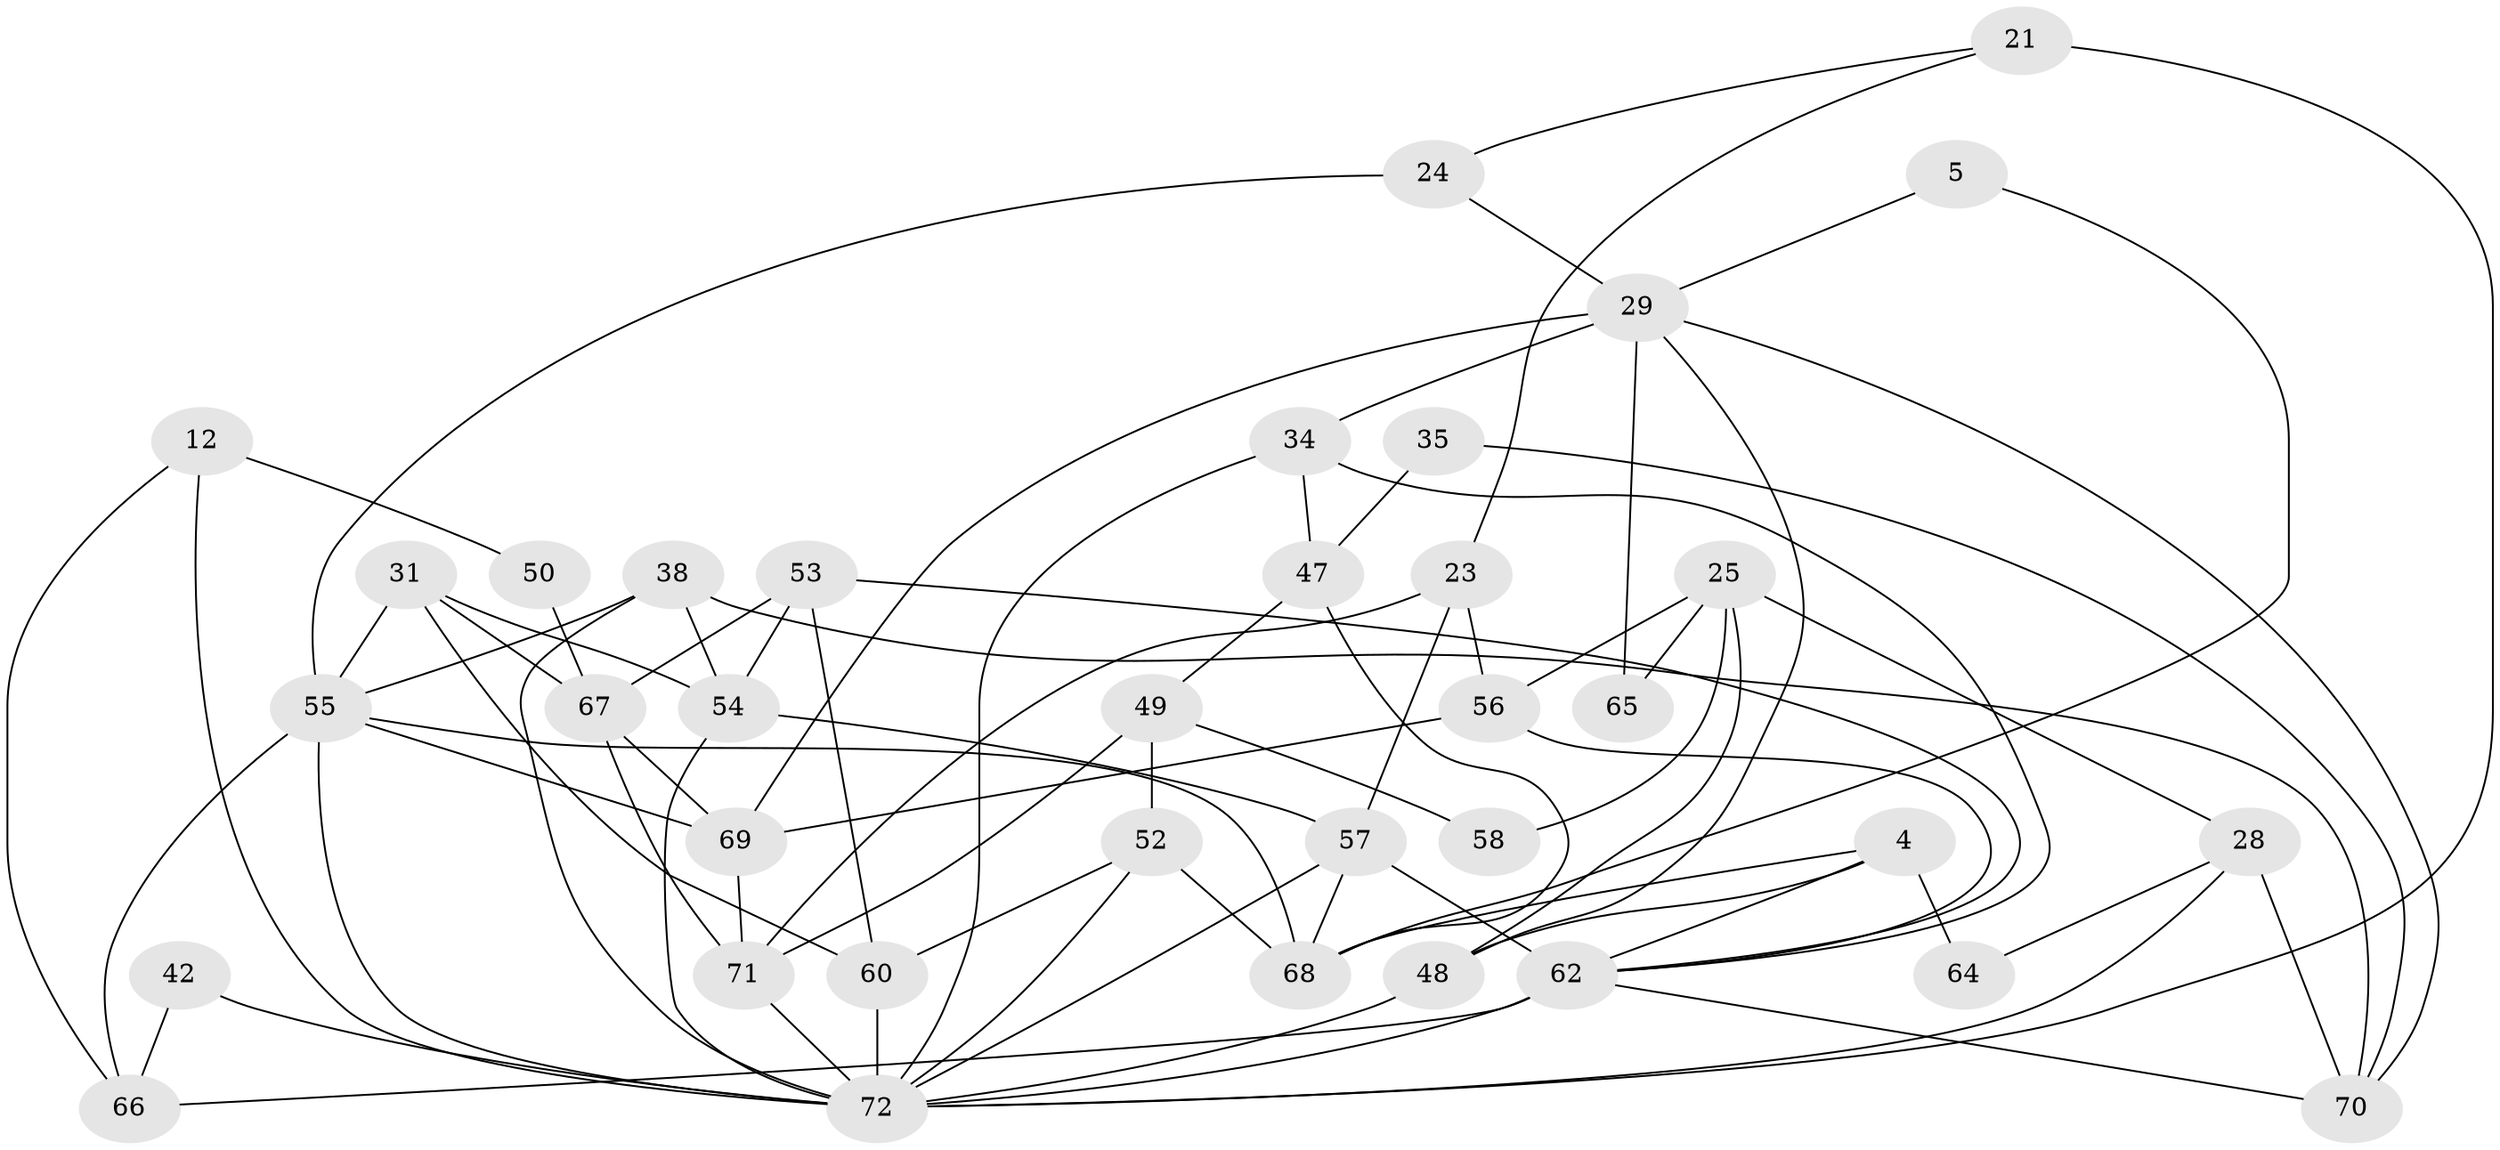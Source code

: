 // original degree distribution, {4: 0.3194444444444444, 2: 0.18055555555555555, 3: 0.1388888888888889, 6: 0.08333333333333333, 5: 0.25, 7: 0.027777777777777776}
// Generated by graph-tools (version 1.1) at 2025/50/03/09/25 04:50:53]
// undirected, 36 vertices, 78 edges
graph export_dot {
graph [start="1"]
  node [color=gray90,style=filled];
  4;
  5;
  12;
  21;
  23;
  24;
  25;
  28;
  29 [super="+27"];
  31;
  34;
  35;
  38 [super="+37"];
  42;
  47;
  48 [super="+40"];
  49;
  50;
  52 [super="+41"];
  53;
  54 [super="+10+18"];
  55 [super="+45"];
  56;
  57 [super="+11+22"];
  58;
  60 [super="+51"];
  62 [super="+39+46+36"];
  64;
  65;
  66 [super="+14"];
  67 [super="+13"];
  68 [super="+59"];
  69 [super="+26+63"];
  70;
  71 [super="+61"];
  72 [super="+30+19+44"];
  4 -- 62;
  4 -- 64;
  4 -- 68;
  4 -- 48;
  5 -- 68;
  5 -- 29;
  12 -- 66 [weight=2];
  12 -- 50;
  12 -- 72 [weight=2];
  21 -- 72 [weight=2];
  21 -- 23;
  21 -- 24;
  23 -- 57;
  23 -- 56;
  23 -- 71;
  24 -- 29;
  24 -- 55;
  25 -- 56;
  25 -- 28;
  25 -- 58;
  25 -- 65;
  25 -- 48;
  28 -- 64;
  28 -- 70;
  28 -- 72;
  29 -- 70;
  29 -- 34 [weight=2];
  29 -- 48;
  29 -- 65;
  29 -- 69;
  31 -- 60;
  31 -- 67 [weight=2];
  31 -- 55;
  31 -- 54;
  34 -- 47;
  34 -- 62;
  34 -- 72 [weight=3];
  35 -- 70;
  35 -- 47;
  38 -- 70;
  38 -- 55 [weight=2];
  38 -- 54;
  38 -- 72;
  42 -- 66;
  42 -- 72;
  47 -- 49;
  47 -- 68;
  48 -- 72 [weight=3];
  49 -- 52;
  49 -- 58;
  49 -- 71 [weight=2];
  50 -- 67;
  52 -- 60;
  52 -- 72;
  52 -- 68;
  53 -- 60;
  53 -- 67;
  53 -- 54;
  53 -- 62;
  54 -- 72 [weight=5];
  54 -- 57 [weight=2];
  55 -- 72 [weight=3];
  55 -- 66;
  55 -- 68 [weight=2];
  55 -- 69;
  56 -- 62;
  56 -- 69;
  57 -- 72 [weight=2];
  57 -- 62;
  57 -- 68;
  60 -- 72 [weight=5];
  62 -- 66 [weight=2];
  62 -- 70;
  62 -- 72 [weight=3];
  67 -- 71 [weight=2];
  67 -- 69;
  69 -- 71;
  71 -- 72 [weight=3];
}
